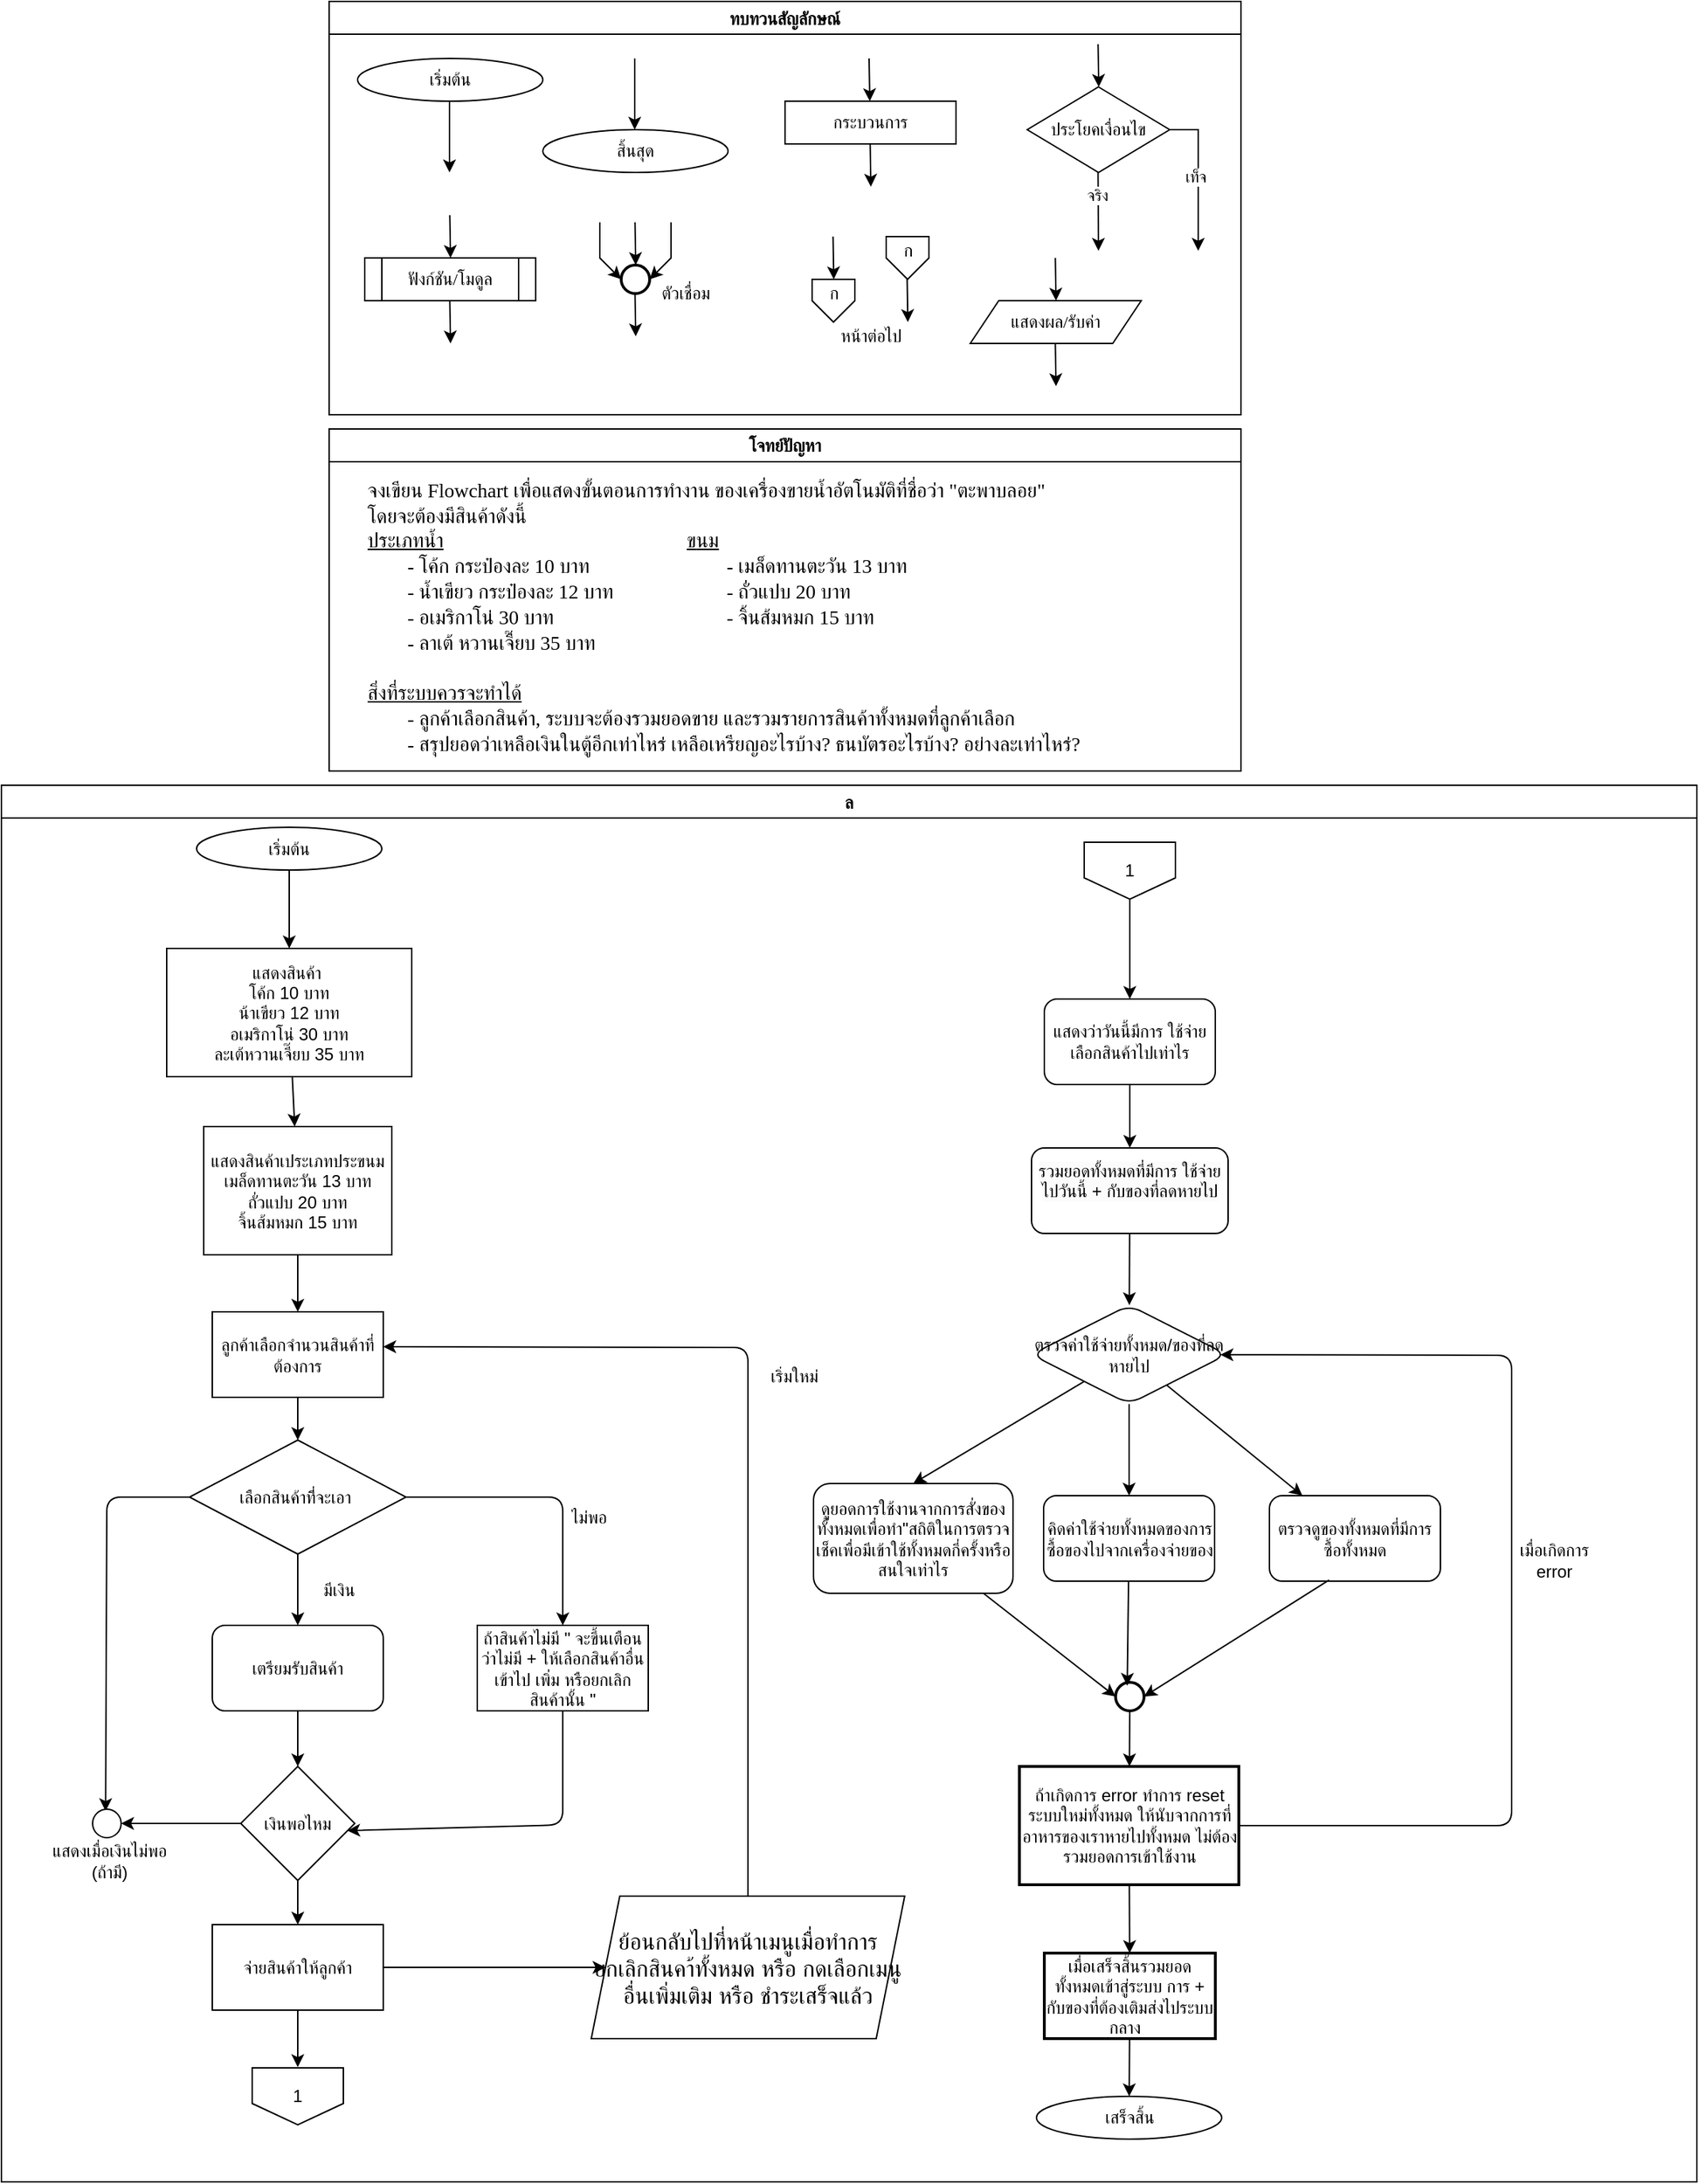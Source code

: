 <mxfile>
    <diagram id="C5RBs43oDa-KdzZeNtuy" name="Page-1">
        <mxGraphModel dx="3914" dy="1558" grid="1" gridSize="10" guides="1" tooltips="1" connect="1" arrows="1" fold="1" page="1" pageScale="1" pageWidth="827" pageHeight="1169" math="0" shadow="0">
            <root>
                <mxCell id="WIyWlLk6GJQsqaUBKTNV-0"/>
                <mxCell id="WIyWlLk6GJQsqaUBKTNV-1" parent="WIyWlLk6GJQsqaUBKTNV-0"/>
                <mxCell id="M7CGMbNuYNeq0SnUNNgH-6" value="ทบทวนสัญลักษณ์" style="swimlane;fontFamily=Sarabun;fontSource=https%3A%2F%2Ffonts.googleapis.com%2Fcss%3Ffamily%3DSarabun;" parent="WIyWlLk6GJQsqaUBKTNV-1" vertex="1">
                    <mxGeometry x="-720" y="20" width="640" height="290" as="geometry"/>
                </mxCell>
                <mxCell id="M7CGMbNuYNeq0SnUNNgH-2" value="&lt;font data-font-src=&quot;https://fonts.googleapis.com/css?family=Sarabun&quot; face=&quot;Sarabun&quot;&gt;เริ่มต้น&lt;/font&gt;" style="ellipse;whiteSpace=wrap;html=1;" parent="M7CGMbNuYNeq0SnUNNgH-6" vertex="1">
                    <mxGeometry x="20" y="40" width="130" height="30" as="geometry"/>
                </mxCell>
                <mxCell id="M7CGMbNuYNeq0SnUNNgH-5" value="" style="endArrow=classic;html=1;rounded=0;" parent="M7CGMbNuYNeq0SnUNNgH-6" edge="1">
                    <mxGeometry width="50" height="50" relative="1" as="geometry">
                        <mxPoint x="84.5" y="70" as="sourcePoint"/>
                        <mxPoint x="84.5" y="120" as="targetPoint"/>
                    </mxGeometry>
                </mxCell>
                <mxCell id="M7CGMbNuYNeq0SnUNNgH-3" value="&lt;font face=&quot;Sarabun&quot;&gt;สิ้นสุด&lt;/font&gt;" style="ellipse;whiteSpace=wrap;html=1;" parent="M7CGMbNuYNeq0SnUNNgH-6" vertex="1">
                    <mxGeometry x="150" y="90" width="130" height="30" as="geometry"/>
                </mxCell>
                <mxCell id="M7CGMbNuYNeq0SnUNNgH-4" value="" style="endArrow=classic;html=1;rounded=0;" parent="M7CGMbNuYNeq0SnUNNgH-6" edge="1">
                    <mxGeometry width="50" height="50" relative="1" as="geometry">
                        <mxPoint x="214.5" y="40" as="sourcePoint"/>
                        <mxPoint x="214.5" y="90" as="targetPoint"/>
                    </mxGeometry>
                </mxCell>
                <mxCell id="mvioNwK95yMqdUQ73LqQ-0" value="กระบวนการ" style="rounded=0;whiteSpace=wrap;html=1;fontFamily=Sarabun;fontSource=https%3A%2F%2Ffonts.googleapis.com%2Fcss%3Ffamily%3DSarabun;" parent="M7CGMbNuYNeq0SnUNNgH-6" vertex="1">
                    <mxGeometry x="320" y="70" width="120" height="30" as="geometry"/>
                </mxCell>
                <mxCell id="mvioNwK95yMqdUQ73LqQ-1" value="" style="endArrow=classic;html=1;rounded=0;" parent="M7CGMbNuYNeq0SnUNNgH-6" edge="1">
                    <mxGeometry width="50" height="50" relative="1" as="geometry">
                        <mxPoint x="379" y="40" as="sourcePoint"/>
                        <mxPoint x="379.5" y="70" as="targetPoint"/>
                    </mxGeometry>
                </mxCell>
                <mxCell id="mvioNwK95yMqdUQ73LqQ-2" value="" style="endArrow=classic;html=1;rounded=0;" parent="M7CGMbNuYNeq0SnUNNgH-6" edge="1">
                    <mxGeometry width="50" height="50" relative="1" as="geometry">
                        <mxPoint x="379.75" y="100" as="sourcePoint"/>
                        <mxPoint x="380.25" y="130" as="targetPoint"/>
                    </mxGeometry>
                </mxCell>
                <mxCell id="mvioNwK95yMqdUQ73LqQ-3" value="ประโยคเงื่อนไข" style="rhombus;whiteSpace=wrap;html=1;fontFamily=Sarabun;fontSource=https%3A%2F%2Ffonts.googleapis.com%2Fcss%3Ffamily%3DSarabun;" parent="M7CGMbNuYNeq0SnUNNgH-6" vertex="1">
                    <mxGeometry x="490" y="60" width="100" height="60" as="geometry"/>
                </mxCell>
                <mxCell id="mvioNwK95yMqdUQ73LqQ-4" value="" style="endArrow=classic;html=1;rounded=0;" parent="M7CGMbNuYNeq0SnUNNgH-6" edge="1">
                    <mxGeometry width="50" height="50" relative="1" as="geometry">
                        <mxPoint x="539.71" y="30" as="sourcePoint"/>
                        <mxPoint x="540.21" y="60" as="targetPoint"/>
                    </mxGeometry>
                </mxCell>
                <mxCell id="mvioNwK95yMqdUQ73LqQ-5" value="" style="endArrow=classic;html=1;rounded=0;" parent="M7CGMbNuYNeq0SnUNNgH-6" edge="1">
                    <mxGeometry width="50" height="50" relative="1" as="geometry">
                        <mxPoint x="539.71" y="120" as="sourcePoint"/>
                        <mxPoint x="540" y="175" as="targetPoint"/>
                    </mxGeometry>
                </mxCell>
                <mxCell id="mvioNwK95yMqdUQ73LqQ-7" value="จริง" style="edgeLabel;html=1;align=center;verticalAlign=middle;resizable=0;points=[];fontFamily=Sarabun;fontSource=https%3A%2F%2Ffonts.googleapis.com%2Fcss%3Ffamily%3DSarabun;" parent="mvioNwK95yMqdUQ73LqQ-5" vertex="1" connectable="0">
                    <mxGeometry x="-0.414" y="-1" relative="1" as="geometry">
                        <mxPoint as="offset"/>
                    </mxGeometry>
                </mxCell>
                <mxCell id="mvioNwK95yMqdUQ73LqQ-6" value="" style="endArrow=classic;html=1;rounded=0;exitX=1;exitY=0.5;exitDx=0;exitDy=0;" parent="M7CGMbNuYNeq0SnUNNgH-6" source="mvioNwK95yMqdUQ73LqQ-3" edge="1">
                    <mxGeometry width="50" height="50" relative="1" as="geometry">
                        <mxPoint x="620" y="95" as="sourcePoint"/>
                        <mxPoint x="610" y="175" as="targetPoint"/>
                        <Array as="points">
                            <mxPoint x="610" y="90"/>
                        </Array>
                    </mxGeometry>
                </mxCell>
                <mxCell id="mvioNwK95yMqdUQ73LqQ-8" value="&lt;font data-font-src=&quot;https://fonts.googleapis.com/css?family=Sarabun&quot; face=&quot;Sarabun&quot;&gt;เท็จ&lt;/font&gt;" style="edgeLabel;html=1;align=center;verticalAlign=middle;resizable=0;points=[];" parent="mvioNwK95yMqdUQ73LqQ-6" vertex="1" connectable="0">
                    <mxGeometry x="-0.002" y="-2" relative="1" as="geometry">
                        <mxPoint as="offset"/>
                    </mxGeometry>
                </mxCell>
                <mxCell id="mvioNwK95yMqdUQ73LqQ-9" value="&lt;font data-font-src=&quot;https://fonts.googleapis.com/css?family=Sarabun&quot; face=&quot;Sarabun&quot;&gt;ฟังก์ชัน/โมดูล&lt;/font&gt;" style="shape=process;whiteSpace=wrap;html=1;backgroundOutline=1;" parent="M7CGMbNuYNeq0SnUNNgH-6" vertex="1">
                    <mxGeometry x="25" y="180" width="120" height="30" as="geometry"/>
                </mxCell>
                <mxCell id="mvioNwK95yMqdUQ73LqQ-11" value="" style="endArrow=classic;html=1;rounded=0;" parent="M7CGMbNuYNeq0SnUNNgH-6" edge="1">
                    <mxGeometry width="50" height="50" relative="1" as="geometry">
                        <mxPoint x="84.71" y="150" as="sourcePoint"/>
                        <mxPoint x="85.21" y="180" as="targetPoint"/>
                    </mxGeometry>
                </mxCell>
                <mxCell id="mvioNwK95yMqdUQ73LqQ-12" value="" style="endArrow=classic;html=1;rounded=0;" parent="M7CGMbNuYNeq0SnUNNgH-6" edge="1">
                    <mxGeometry width="50" height="50" relative="1" as="geometry">
                        <mxPoint x="84.71" y="210" as="sourcePoint"/>
                        <mxPoint x="85.21" y="240" as="targetPoint"/>
                    </mxGeometry>
                </mxCell>
                <mxCell id="mvioNwK95yMqdUQ73LqQ-13" value="" style="strokeWidth=2;html=1;shape=mxgraph.flowchart.start_2;whiteSpace=wrap;" parent="M7CGMbNuYNeq0SnUNNgH-6" vertex="1">
                    <mxGeometry x="205" y="185" width="20" height="20" as="geometry"/>
                </mxCell>
                <mxCell id="mvioNwK95yMqdUQ73LqQ-16" value="" style="endArrow=classic;html=1;rounded=0;" parent="M7CGMbNuYNeq0SnUNNgH-6" edge="1">
                    <mxGeometry width="50" height="50" relative="1" as="geometry">
                        <mxPoint x="214.71" y="155" as="sourcePoint"/>
                        <mxPoint x="215.21" y="185" as="targetPoint"/>
                    </mxGeometry>
                </mxCell>
                <mxCell id="mvioNwK95yMqdUQ73LqQ-17" value="" style="endArrow=classic;html=1;rounded=0;entryX=0;entryY=0.5;entryDx=0;entryDy=0;entryPerimeter=0;" parent="M7CGMbNuYNeq0SnUNNgH-6" target="mvioNwK95yMqdUQ73LqQ-13" edge="1">
                    <mxGeometry width="50" height="50" relative="1" as="geometry">
                        <mxPoint x="190.0" y="155" as="sourcePoint"/>
                        <mxPoint x="190.5" y="185" as="targetPoint"/>
                        <Array as="points">
                            <mxPoint x="190" y="180"/>
                        </Array>
                    </mxGeometry>
                </mxCell>
                <mxCell id="mvioNwK95yMqdUQ73LqQ-18" value="" style="endArrow=classic;html=1;rounded=0;entryX=1;entryY=0.5;entryDx=0;entryDy=0;entryPerimeter=0;" parent="M7CGMbNuYNeq0SnUNNgH-6" target="mvioNwK95yMqdUQ73LqQ-13" edge="1">
                    <mxGeometry width="50" height="50" relative="1" as="geometry">
                        <mxPoint x="240.0" y="155" as="sourcePoint"/>
                        <mxPoint x="240.5" y="185" as="targetPoint"/>
                        <Array as="points">
                            <mxPoint x="240" y="180"/>
                        </Array>
                    </mxGeometry>
                </mxCell>
                <mxCell id="mvioNwK95yMqdUQ73LqQ-19" value="" style="endArrow=classic;html=1;rounded=0;" parent="M7CGMbNuYNeq0SnUNNgH-6" edge="1">
                    <mxGeometry width="50" height="50" relative="1" as="geometry">
                        <mxPoint x="214.71" y="205" as="sourcePoint"/>
                        <mxPoint x="215.21" y="235" as="targetPoint"/>
                    </mxGeometry>
                </mxCell>
                <mxCell id="mvioNwK95yMqdUQ73LqQ-20" value="&lt;font data-font-src=&quot;https://fonts.googleapis.com/css?family=Sarabun&quot; face=&quot;Sarabun&quot;&gt;ตัวเชื่อม&lt;/font&gt;" style="text;html=1;align=center;verticalAlign=middle;resizable=0;points=[];autosize=1;strokeColor=none;fillColor=none;" parent="M7CGMbNuYNeq0SnUNNgH-6" vertex="1">
                    <mxGeometry x="220" y="190" width="60" height="30" as="geometry"/>
                </mxCell>
                <mxCell id="mvioNwK95yMqdUQ73LqQ-25" value="" style="endArrow=classic;html=1;rounded=0;" parent="M7CGMbNuYNeq0SnUNNgH-6" edge="1">
                    <mxGeometry width="50" height="50" relative="1" as="geometry">
                        <mxPoint x="353.71" y="165" as="sourcePoint"/>
                        <mxPoint x="354.21" y="195" as="targetPoint"/>
                    </mxGeometry>
                </mxCell>
                <mxCell id="mvioNwK95yMqdUQ73LqQ-21" value="" style="verticalLabelPosition=bottom;verticalAlign=top;html=1;shape=offPageConnector;rounded=0;size=0.5;" parent="M7CGMbNuYNeq0SnUNNgH-6" vertex="1">
                    <mxGeometry x="339" y="195" width="30" height="30" as="geometry"/>
                </mxCell>
                <mxCell id="mvioNwK95yMqdUQ73LqQ-26" value="" style="endArrow=classic;html=1;rounded=0;" parent="M7CGMbNuYNeq0SnUNNgH-6" edge="1">
                    <mxGeometry width="50" height="50" relative="1" as="geometry">
                        <mxPoint x="405.71" y="195" as="sourcePoint"/>
                        <mxPoint x="406.21" y="225" as="targetPoint"/>
                    </mxGeometry>
                </mxCell>
                <mxCell id="mvioNwK95yMqdUQ73LqQ-27" value="" style="verticalLabelPosition=bottom;verticalAlign=top;html=1;shape=offPageConnector;rounded=0;size=0.5;" parent="M7CGMbNuYNeq0SnUNNgH-6" vertex="1">
                    <mxGeometry x="391" y="165" width="30" height="30" as="geometry"/>
                </mxCell>
                <mxCell id="mvioNwK95yMqdUQ73LqQ-28" value="หน้าต่อไป" style="text;html=1;align=center;verticalAlign=middle;resizable=0;points=[];autosize=1;strokeColor=none;fillColor=none;fontFamily=Sarabun;fontSource=https%3A%2F%2Ffonts.googleapis.com%2Fcss%3Ffamily%3DSarabun;" parent="M7CGMbNuYNeq0SnUNNgH-6" vertex="1">
                    <mxGeometry x="345" y="220" width="70" height="30" as="geometry"/>
                </mxCell>
                <mxCell id="mvioNwK95yMqdUQ73LqQ-29" value="ก" style="text;html=1;align=center;verticalAlign=middle;resizable=0;points=[];autosize=1;strokeColor=none;fillColor=none;fontFamily=Sarabun;fontSource=https%3A%2F%2Ffonts.googleapis.com%2Fcss%3Ffamily%3DSarabun;" parent="M7CGMbNuYNeq0SnUNNgH-6" vertex="1">
                    <mxGeometry x="339" y="190" width="30" height="30" as="geometry"/>
                </mxCell>
                <mxCell id="mvioNwK95yMqdUQ73LqQ-30" value="ก" style="text;html=1;align=center;verticalAlign=middle;resizable=0;points=[];autosize=1;strokeColor=none;fillColor=none;fontFamily=Sarabun;fontSource=https%3A%2F%2Ffonts.googleapis.com%2Fcss%3Ffamily%3DSarabun;" parent="M7CGMbNuYNeq0SnUNNgH-6" vertex="1">
                    <mxGeometry x="391" y="160" width="30" height="30" as="geometry"/>
                </mxCell>
                <mxCell id="mvioNwK95yMqdUQ73LqQ-32" value="แสดงผล/รับค่า" style="shape=parallelogram;perimeter=parallelogramPerimeter;whiteSpace=wrap;html=1;fixedSize=1;fontFamily=Sarabun;fontSource=https%3A%2F%2Ffonts.googleapis.com%2Fcss%3Ffamily%3DSarabun;" parent="M7CGMbNuYNeq0SnUNNgH-6" vertex="1">
                    <mxGeometry x="450" y="210" width="120" height="30" as="geometry"/>
                </mxCell>
                <mxCell id="mvioNwK95yMqdUQ73LqQ-33" value="" style="endArrow=classic;html=1;rounded=0;" parent="M7CGMbNuYNeq0SnUNNgH-6" edge="1">
                    <mxGeometry width="50" height="50" relative="1" as="geometry">
                        <mxPoint x="509.71" y="180" as="sourcePoint"/>
                        <mxPoint x="510.21" y="210" as="targetPoint"/>
                    </mxGeometry>
                </mxCell>
                <mxCell id="mvioNwK95yMqdUQ73LqQ-34" value="" style="endArrow=classic;html=1;rounded=0;" parent="M7CGMbNuYNeq0SnUNNgH-6" edge="1">
                    <mxGeometry width="50" height="50" relative="1" as="geometry">
                        <mxPoint x="509.71" y="240" as="sourcePoint"/>
                        <mxPoint x="510.21" y="270" as="targetPoint"/>
                    </mxGeometry>
                </mxCell>
                <mxCell id="mvioNwK95yMqdUQ73LqQ-36" value="ล" style="swimlane;fontFamily=Sarabun;fontSource=https%3A%2F%2Ffonts.googleapis.com%2Fcss%3Ffamily%3DSarabun;" parent="WIyWlLk6GJQsqaUBKTNV-1" vertex="1">
                    <mxGeometry x="-950" y="570" width="1190" height="980" as="geometry"/>
                </mxCell>
                <mxCell id="78" value="" style="edgeStyle=none;html=1;" parent="mvioNwK95yMqdUQ73LqQ-36" source="mvioNwK95yMqdUQ73LqQ-35" target="39" edge="1">
                    <mxGeometry relative="1" as="geometry"/>
                </mxCell>
                <mxCell id="mvioNwK95yMqdUQ73LqQ-35" value="&lt;font data-font-src=&quot;https://fonts.googleapis.com/css?family=Sarabun&quot; face=&quot;Sarabun&quot;&gt;เริ่มต้น&lt;/font&gt;" style="ellipse;whiteSpace=wrap;html=1;" parent="mvioNwK95yMqdUQ73LqQ-36" vertex="1">
                    <mxGeometry x="137" y="29.5" width="130" height="30" as="geometry"/>
                </mxCell>
                <mxCell id="42" value="" style="edgeStyle=none;html=1;" parent="mvioNwK95yMqdUQ73LqQ-36" source="39" target="41" edge="1">
                    <mxGeometry relative="1" as="geometry"/>
                </mxCell>
                <mxCell id="39" value="แสดงสินค้า&amp;nbsp;&lt;div&gt;โค้ก 10 บาท&lt;/div&gt;&lt;div&gt;น้าเขียว 12 บาท&lt;/div&gt;&lt;div&gt;อเมริกาโน่ 30 บาท&lt;/div&gt;&lt;div&gt;ละเต้หวานเจี๊ยบ 35 บาท&lt;/div&gt;" style="whiteSpace=wrap;html=1;" parent="mvioNwK95yMqdUQ73LqQ-36" vertex="1">
                    <mxGeometry x="116" y="114.5" width="172" height="90" as="geometry"/>
                </mxCell>
                <mxCell id="45" value="" style="edgeStyle=none;html=1;entryX=0.5;entryY=0;entryDx=0;entryDy=0;" parent="mvioNwK95yMqdUQ73LqQ-36" source="41" target="52" edge="1">
                    <mxGeometry relative="1" as="geometry">
                        <mxPoint x="208" y="369.5" as="targetPoint"/>
                    </mxGeometry>
                </mxCell>
                <mxCell id="41" value="แสดงสินค้าเประเภทประขนม&lt;div&gt;เมล็ดทานตะวัน 13 บาท&lt;/div&gt;&lt;div&gt;ถั่วแปบ 20 บาท&lt;/div&gt;&lt;div&gt;จิ้นส้มหมก 15 บาท&lt;/div&gt;" style="whiteSpace=wrap;html=1;" parent="mvioNwK95yMqdUQ73LqQ-36" vertex="1">
                    <mxGeometry x="142" y="239.5" width="132" height="90" as="geometry"/>
                </mxCell>
                <mxCell id="50" value="" style="edgeStyle=none;html=1;" parent="mvioNwK95yMqdUQ73LqQ-36" source="44" target="49" edge="1">
                    <mxGeometry relative="1" as="geometry"/>
                </mxCell>
                <mxCell id="56" value="" style="edgeStyle=none;html=1;entryX=0.5;entryY=0;entryDx=0;entryDy=0;" parent="mvioNwK95yMqdUQ73LqQ-36" source="44" target="46" edge="1">
                    <mxGeometry relative="1" as="geometry">
                        <mxPoint x="440" y="499.5" as="targetPoint"/>
                        <Array as="points">
                            <mxPoint x="394" y="499.5"/>
                        </Array>
                    </mxGeometry>
                </mxCell>
                <mxCell id="64" style="edgeStyle=none;html=1;exitX=0;exitY=0.5;exitDx=0;exitDy=0;entryX=0.456;entryY=0.067;entryDx=0;entryDy=0;entryPerimeter=0;" parent="mvioNwK95yMqdUQ73LqQ-36" source="44" target="66" edge="1">
                    <mxGeometry relative="1" as="geometry">
                        <mxPoint x="132" y="719.5" as="targetPoint"/>
                        <Array as="points">
                            <mxPoint x="74" y="499.5"/>
                        </Array>
                    </mxGeometry>
                </mxCell>
                <mxCell id="44" value="เลือกสินค้าทีี่จะเอา&amp;nbsp;" style="rhombus;whiteSpace=wrap;html=1;" parent="mvioNwK95yMqdUQ73LqQ-36" vertex="1">
                    <mxGeometry x="132" y="459.5" width="152" height="80" as="geometry"/>
                </mxCell>
                <mxCell id="59" value="" style="edgeStyle=none;html=1;entryX=0.934;entryY=0.563;entryDx=0;entryDy=0;entryPerimeter=0;" parent="mvioNwK95yMqdUQ73LqQ-36" source="46" target="57" edge="1">
                    <mxGeometry relative="1" as="geometry">
                        <mxPoint x="394" y="729.5" as="targetPoint"/>
                        <Array as="points">
                            <mxPoint x="394" y="729.5"/>
                        </Array>
                    </mxGeometry>
                </mxCell>
                <mxCell id="46" value="ถ้าสินค้าไม่มี &quot; จะขึ้นเตือนว่าไม่มี + ให้เลือกสินค้าอื่นเข้าไป เพิ่ม หรือยกเลิกสินค้านั้น &quot;" style="whiteSpace=wrap;html=1;" parent="mvioNwK95yMqdUQ73LqQ-36" vertex="1">
                    <mxGeometry x="334" y="589.5" width="120" height="60" as="geometry"/>
                </mxCell>
                <mxCell id="48" value="ไม่พอ" style="text;strokeColor=none;fillColor=none;align=left;verticalAlign=middle;spacingLeft=4;spacingRight=4;overflow=hidden;points=[[0,0.5],[1,0.5]];portConstraint=eastwest;rotatable=0;whiteSpace=wrap;html=1;" parent="mvioNwK95yMqdUQ73LqQ-36" vertex="1">
                    <mxGeometry x="394" y="498.5" width="80" height="30" as="geometry"/>
                </mxCell>
                <mxCell id="63" value="" style="edgeStyle=none;html=1;" parent="mvioNwK95yMqdUQ73LqQ-36" source="49" target="57" edge="1">
                    <mxGeometry relative="1" as="geometry"/>
                </mxCell>
                <mxCell id="49" value="เตรียมรับสินค้า" style="rounded=1;whiteSpace=wrap;html=1;" parent="mvioNwK95yMqdUQ73LqQ-36" vertex="1">
                    <mxGeometry x="148" y="589.5" width="120" height="60" as="geometry"/>
                </mxCell>
                <mxCell id="51" value="มีเงิน" style="text;strokeColor=none;fillColor=none;align=left;verticalAlign=middle;spacingLeft=4;spacingRight=4;overflow=hidden;points=[[0,0.5],[1,0.5]];portConstraint=eastwest;rotatable=0;whiteSpace=wrap;html=1;" parent="mvioNwK95yMqdUQ73LqQ-36" vertex="1">
                    <mxGeometry x="220" y="549.5" width="80" height="30" as="geometry"/>
                </mxCell>
                <mxCell id="53" value="" style="edgeStyle=none;html=1;" parent="mvioNwK95yMqdUQ73LqQ-36" source="52" target="44" edge="1">
                    <mxGeometry relative="1" as="geometry"/>
                </mxCell>
                <mxCell id="52" value="ลูกค้าเลือกจำนวนสินค้าที่ต้องการ" style="rounded=0;whiteSpace=wrap;html=1;" parent="mvioNwK95yMqdUQ73LqQ-36" vertex="1">
                    <mxGeometry x="148" y="369.5" width="120" height="60" as="geometry"/>
                </mxCell>
                <mxCell id="65" style="edgeStyle=none;html=1;exitX=0;exitY=0.5;exitDx=0;exitDy=0;entryX=1;entryY=0.5;entryDx=0;entryDy=0;" parent="mvioNwK95yMqdUQ73LqQ-36" source="57" target="66" edge="1">
                    <mxGeometry relative="1" as="geometry">
                        <mxPoint x="134" y="728.362" as="targetPoint"/>
                    </mxGeometry>
                </mxCell>
                <mxCell id="70" value="" style="edgeStyle=none;html=1;" parent="mvioNwK95yMqdUQ73LqQ-36" source="57" target="69" edge="1">
                    <mxGeometry relative="1" as="geometry"/>
                </mxCell>
                <mxCell id="57" value="เงินพอไหม" style="rhombus;whiteSpace=wrap;html=1;rounded=0;" parent="mvioNwK95yMqdUQ73LqQ-36" vertex="1">
                    <mxGeometry x="168" y="688.5" width="80" height="80" as="geometry"/>
                </mxCell>
                <mxCell id="66" value="" style="ellipse;whiteSpace=wrap;html=1;aspect=fixed;" parent="mvioNwK95yMqdUQ73LqQ-36" vertex="1">
                    <mxGeometry x="64" y="718.5" width="20" height="20" as="geometry"/>
                </mxCell>
                <mxCell id="68" value="แสดงเมื่อเงินไม่พอ&lt;br&gt;(ถ้ามี)" style="text;html=1;align=center;verticalAlign=middle;whiteSpace=wrap;rounded=0;" parent="mvioNwK95yMqdUQ73LqQ-36" vertex="1">
                    <mxGeometry x="20" y="749.5" width="112" height="11" as="geometry"/>
                </mxCell>
                <mxCell id="72" value="" style="edgeStyle=none;html=1;" parent="mvioNwK95yMqdUQ73LqQ-36" source="69" target="71" edge="1">
                    <mxGeometry relative="1" as="geometry"/>
                </mxCell>
                <mxCell id="76" value="" style="edgeStyle=none;html=1;" parent="mvioNwK95yMqdUQ73LqQ-36" source="69" edge="1">
                    <mxGeometry relative="1" as="geometry">
                        <mxPoint x="208" y="899.5" as="targetPoint"/>
                    </mxGeometry>
                </mxCell>
                <mxCell id="69" value="จ่ายสินค้าให้ลูกค้า" style="whiteSpace=wrap;html=1;rounded=0;" parent="mvioNwK95yMqdUQ73LqQ-36" vertex="1">
                    <mxGeometry x="148" y="799.5" width="120" height="60" as="geometry"/>
                </mxCell>
                <mxCell id="73" style="edgeStyle=none;html=1;exitX=0.5;exitY=0;exitDx=0;exitDy=0;" parent="mvioNwK95yMqdUQ73LqQ-36" source="71" edge="1">
                    <mxGeometry relative="1" as="geometry">
                        <mxPoint x="268" y="394" as="targetPoint"/>
                        <mxPoint x="368.19" y="768.5" as="sourcePoint"/>
                        <Array as="points">
                            <mxPoint x="524" y="394.5"/>
                        </Array>
                    </mxGeometry>
                </mxCell>
                <mxCell id="71" value="&lt;font style=&quot;font-size: 16px;&quot;&gt;ย้อนกลับไปที่หน้าเมนูเมื่อทำการยกเลิกสินคา้ทั้งหมด หรือ กดเลือกเมนูอื่นเพิ่มเติม หรือ ชำระเสร็จแล้ว&lt;/font&gt;" style="shape=parallelogram;perimeter=parallelogramPerimeter;whiteSpace=wrap;html=1;fixedSize=1;rounded=0;" parent="mvioNwK95yMqdUQ73LqQ-36" vertex="1">
                    <mxGeometry x="414" y="779.5" width="220" height="100" as="geometry"/>
                </mxCell>
                <mxCell id="74" value="เริ่มใหม่" style="text;strokeColor=none;fillColor=none;align=left;verticalAlign=middle;spacingLeft=4;spacingRight=4;overflow=hidden;points=[[0,0.5],[1,0.5]];portConstraint=eastwest;rotatable=0;whiteSpace=wrap;html=1;" parent="mvioNwK95yMqdUQ73LqQ-36" vertex="1">
                    <mxGeometry x="534" y="399.5" width="80" height="30" as="geometry"/>
                </mxCell>
                <mxCell id="80" value="1" style="shape=offPageConnector;whiteSpace=wrap;html=1;" parent="mvioNwK95yMqdUQ73LqQ-36" vertex="1">
                    <mxGeometry x="176" y="900" width="64" height="40" as="geometry"/>
                </mxCell>
                <mxCell id="83" value="" style="edgeStyle=none;html=1;" parent="mvioNwK95yMqdUQ73LqQ-36" source="81" target="82" edge="1">
                    <mxGeometry relative="1" as="geometry"/>
                </mxCell>
                <mxCell id="81" value="1" style="shape=offPageConnector;whiteSpace=wrap;html=1;" parent="mvioNwK95yMqdUQ73LqQ-36" vertex="1">
                    <mxGeometry x="760" y="40" width="64" height="40" as="geometry"/>
                </mxCell>
                <mxCell id="89" value="" style="edgeStyle=none;html=1;" parent="mvioNwK95yMqdUQ73LqQ-36" source="82" target="88" edge="1">
                    <mxGeometry relative="1" as="geometry"/>
                </mxCell>
                <mxCell id="82" value="แสดงว่าวันนี้มีการ ใช้จ่ายเลือกสินค้าไปเท่าไร" style="rounded=1;whiteSpace=wrap;html=1;" parent="mvioNwK95yMqdUQ73LqQ-36" vertex="1">
                    <mxGeometry x="732" y="150" width="120" height="60" as="geometry"/>
                </mxCell>
                <mxCell id="91" value="" style="edgeStyle=none;html=1;" parent="mvioNwK95yMqdUQ73LqQ-36" source="88" target="90" edge="1">
                    <mxGeometry relative="1" as="geometry"/>
                </mxCell>
                <mxCell id="88" value="&#xa;&lt;span style=&quot;color: rgb(0, 0, 0); font-family: Helvetica; font-size: 12px; font-style: normal; font-variant-ligatures: normal; font-variant-caps: normal; font-weight: 400; letter-spacing: normal; orphans: 2; text-align: center; text-indent: 0px; text-transform: none; widows: 2; word-spacing: 0px; -webkit-text-stroke-width: 0px; white-space: normal; background-color: rgb(251, 251, 251); text-decoration-thickness: initial; text-decoration-style: initial; text-decoration-color: initial; display: inline !important; float: none;&quot;&gt;รวมยอดทั้งหมดที่มีการ ใช้จ่ายไปวันนี้ + กับของที่ลดหายไป&lt;/span&gt;&#xa;&#xa;" style="whiteSpace=wrap;html=1;rounded=1;" parent="mvioNwK95yMqdUQ73LqQ-36" vertex="1">
                    <mxGeometry x="723" y="254.5" width="138" height="60" as="geometry"/>
                </mxCell>
                <mxCell id="93" value="" style="edgeStyle=none;html=1;" parent="mvioNwK95yMqdUQ73LqQ-36" source="90" target="92" edge="1">
                    <mxGeometry relative="1" as="geometry"/>
                </mxCell>
                <mxCell id="95" value="" style="edgeStyle=none;html=1;" parent="mvioNwK95yMqdUQ73LqQ-36" source="90" target="94" edge="1">
                    <mxGeometry relative="1" as="geometry"/>
                </mxCell>
                <mxCell id="97" value="" style="edgeStyle=none;html=1;entryX=0.5;entryY=0;entryDx=0;entryDy=0;" parent="mvioNwK95yMqdUQ73LqQ-36" source="90" target="98" edge="1">
                    <mxGeometry relative="1" as="geometry">
                        <mxPoint x="650" y="480" as="targetPoint"/>
                    </mxGeometry>
                </mxCell>
                <mxCell id="90" value="ตรวจค่าใช้จ่ายทั้งหมด/ของที่ลดหายไป" style="rhombus;whiteSpace=wrap;html=1;rounded=1;" parent="mvioNwK95yMqdUQ73LqQ-36" vertex="1">
                    <mxGeometry x="723" y="364.75" width="137" height="69.5" as="geometry"/>
                </mxCell>
                <mxCell id="92" value="ตรวจดูของทั้งหมดที่มีการซื้อทั้งหมด" style="whiteSpace=wrap;html=1;rounded=1;" parent="mvioNwK95yMqdUQ73LqQ-36" vertex="1">
                    <mxGeometry x="890" y="498.5" width="120" height="60" as="geometry"/>
                </mxCell>
                <mxCell id="94" value="คิดค่าใช้จ่ายทั้งหมดของการซื้อของไปจากเครื่องจ่ายของ" style="whiteSpace=wrap;html=1;rounded=1;" parent="mvioNwK95yMqdUQ73LqQ-36" vertex="1">
                    <mxGeometry x="731.5" y="498.5" width="120" height="60" as="geometry"/>
                </mxCell>
                <mxCell id="103" value="" style="edgeStyle=none;html=1;" parent="mvioNwK95yMqdUQ73LqQ-36" source="96" target="102" edge="1">
                    <mxGeometry relative="1" as="geometry"/>
                </mxCell>
                <mxCell id="96" value="" style="strokeWidth=2;html=1;shape=mxgraph.flowchart.start_2;whiteSpace=wrap;" parent="mvioNwK95yMqdUQ73LqQ-36" vertex="1">
                    <mxGeometry x="782" y="629.5" width="20" height="20" as="geometry"/>
                </mxCell>
                <mxCell id="98" value="ดูยอดการใช้งานจากการสั่งของทั้งหมดเพื่อทำ&quot;สถิติในการตรวจเช็คเพื่อมีเข้าใช้ทั้งหมดกี่ครั้งหรือสนใจเท่าไร" style="whiteSpace=wrap;html=1;rounded=1;" parent="mvioNwK95yMqdUQ73LqQ-36" vertex="1">
                    <mxGeometry x="570" y="490" width="140" height="77" as="geometry"/>
                </mxCell>
                <mxCell id="99" style="edgeStyle=none;html=1;entryX=0;entryY=0.5;entryDx=0;entryDy=0;entryPerimeter=0;" parent="mvioNwK95yMqdUQ73LqQ-36" source="98" target="96" edge="1">
                    <mxGeometry relative="1" as="geometry"/>
                </mxCell>
                <mxCell id="100" style="edgeStyle=none;html=1;entryX=0.409;entryY=0.119;entryDx=0;entryDy=0;entryPerimeter=0;" parent="mvioNwK95yMqdUQ73LqQ-36" source="94" target="96" edge="1">
                    <mxGeometry relative="1" as="geometry"/>
                </mxCell>
                <mxCell id="101" style="edgeStyle=none;html=1;entryX=1;entryY=0.5;entryDx=0;entryDy=0;entryPerimeter=0;exitX=0.349;exitY=0.987;exitDx=0;exitDy=0;exitPerimeter=0;" parent="mvioNwK95yMqdUQ73LqQ-36" source="92" target="96" edge="1">
                    <mxGeometry relative="1" as="geometry">
                        <mxPoint x="909.329" y="567" as="sourcePoint"/>
                        <mxPoint x="802.0" y="640.9" as="targetPoint"/>
                    </mxGeometry>
                </mxCell>
                <mxCell id="106" style="edgeStyle=none;html=1;entryX=0.968;entryY=0.501;entryDx=0;entryDy=0;entryPerimeter=0;" parent="mvioNwK95yMqdUQ73LqQ-36" source="102" target="90" edge="1">
                    <mxGeometry relative="1" as="geometry">
                        <Array as="points">
                            <mxPoint x="1060" y="730"/>
                            <mxPoint x="1060" y="400"/>
                        </Array>
                    </mxGeometry>
                </mxCell>
                <mxCell id="108" value="" style="edgeStyle=none;html=1;" parent="mvioNwK95yMqdUQ73LqQ-36" source="102" target="107" edge="1">
                    <mxGeometry relative="1" as="geometry"/>
                </mxCell>
                <mxCell id="102" value="ถ้าเกิดการ error ทำการ reset ระบบใหม่ทั้งหมด ให้นับจากการที่ อาหารของเราหายไปทั้งหมด ไม่ต้องรวมยอดการเข้าใช้งาน" style="whiteSpace=wrap;html=1;strokeWidth=2;" parent="mvioNwK95yMqdUQ73LqQ-36" vertex="1">
                    <mxGeometry x="714.5" y="688.5" width="154" height="83" as="geometry"/>
                </mxCell>
                <mxCell id="111" value="" style="edgeStyle=none;html=1;" parent="mvioNwK95yMqdUQ73LqQ-36" source="107" target="110" edge="1">
                    <mxGeometry relative="1" as="geometry"/>
                </mxCell>
                <mxCell id="107" value="เมื่อเสร็จสิ้นรวมยอดทั้งหมดเข้าสู่ระบบ การ + กับของที่ต้องเติมส่งไประบบกลาง&amp;nbsp;&amp;nbsp;" style="whiteSpace=wrap;html=1;strokeWidth=2;" parent="mvioNwK95yMqdUQ73LqQ-36" vertex="1">
                    <mxGeometry x="732" y="819.5" width="120" height="60" as="geometry"/>
                </mxCell>
                <mxCell id="110" value="&lt;font face=&quot;Sarabun&quot;&gt;เสร็จสิ้น&lt;/font&gt;" style="ellipse;whiteSpace=wrap;html=1;" parent="mvioNwK95yMqdUQ73LqQ-36" vertex="1">
                    <mxGeometry x="726.5" y="920" width="130" height="30" as="geometry"/>
                </mxCell>
                <mxCell id="112" value="เมื่อเกิดการ error" style="text;html=1;align=center;verticalAlign=middle;whiteSpace=wrap;rounded=0;" parent="mvioNwK95yMqdUQ73LqQ-36" vertex="1">
                    <mxGeometry x="1060" y="528.5" width="60" height="30" as="geometry"/>
                </mxCell>
                <mxCell id="mvioNwK95yMqdUQ73LqQ-70" value="&lt;font data-font-src=&quot;https://fonts.googleapis.com/css?family=Sarabun&quot; face=&quot;Sarabun&quot;&gt;โจทย์ปัญหา&lt;/font&gt;" style="swimlane;whiteSpace=wrap;html=1;" parent="WIyWlLk6GJQsqaUBKTNV-1" vertex="1">
                    <mxGeometry x="-720" y="320" width="640" height="240" as="geometry"/>
                </mxCell>
                <mxCell id="mvioNwK95yMqdUQ73LqQ-71" value="&lt;font data-font-src=&quot;https://fonts.googleapis.com/css?family=Sarabun&quot; face=&quot;Sarabun&quot; style=&quot;font-size: 14px;&quot;&gt;จงเขียน Flowchart เพื่อแสดงขั้นตอนการทำงาน ของเครื่องขายน้ำอัตโนมัติที่ชื่อว่า &quot;ตะพาบลอย&quot;&lt;br&gt;โดยจะต้องมีสินค้าดังนี้&lt;br&gt;&lt;u&gt;ประเภทน้ำ&lt;span style=&quot;white-space: pre;&quot;&gt;&#x9;&lt;/span&gt;&lt;span style=&quot;white-space: pre;&quot;&gt;&#x9;&lt;/span&gt;&lt;span style=&quot;white-space: pre;&quot;&gt;&#x9;&lt;/span&gt;&lt;span style=&quot;white-space: pre;&quot;&gt;&#x9;&lt;/span&gt;&lt;span style=&quot;white-space: pre;&quot;&gt;&#x9;&lt;/span&gt;&lt;span style=&quot;white-space: pre;&quot;&gt;&#x9;&lt;span style=&quot;white-space: pre;&quot;&gt;&#x9;&lt;/span&gt;ข&lt;/span&gt;นม&lt;/u&gt;&lt;br&gt;&lt;span style=&quot;white-space: pre;&quot;&gt;&#x9;&lt;/span&gt;- โค้ก กระป๋องละ 10 บาท&lt;span style=&quot;white-space: pre;&quot;&gt;&#x9;&lt;/span&gt;&lt;span style=&quot;white-space: pre;&quot;&gt;&#x9;&lt;/span&gt;&lt;span style=&quot;white-space: pre;&quot;&gt;&#x9;&lt;/span&gt;&lt;span style=&quot;white-space: pre;&quot;&gt;&#x9;&lt;/span&gt;- เมล็ดทานตะวัน 13 บาท&lt;br&gt;&lt;span style=&quot;white-space: pre;&quot;&gt;&#x9;&lt;/span&gt;- น้ำเขียว กระป๋องละ 12 บาท&lt;span style=&quot;white-space: pre;&quot;&gt;&#x9;&lt;/span&gt;&lt;span style=&quot;white-space: pre;&quot;&gt;&#x9;&lt;/span&gt;&lt;span style=&quot;white-space: pre;&quot;&gt;&#x9;&lt;/span&gt;- ถั่วแปบ 20 บาท&lt;br&gt;&lt;span style=&quot;white-space: pre;&quot;&gt;&#x9;&lt;/span&gt;- อเมริกาโน่ 30 บาท&lt;span style=&quot;white-space: pre;&quot;&gt;&#x9;&lt;/span&gt;&lt;span style=&quot;white-space: pre;&quot;&gt;&#x9;&lt;/span&gt;&lt;span style=&quot;white-space: pre;&quot;&gt;&#x9;&lt;/span&gt;&lt;span style=&quot;white-space: pre;&quot;&gt;&#x9;&lt;/span&gt;&lt;span style=&quot;white-space: pre;&quot;&gt;&#x9;&lt;/span&gt;- จิ้นส้มหมก 15 บาท&lt;br&gt;&lt;span style=&quot;white-space: pre;&quot;&gt;&#x9;&lt;/span&gt;- ลาเต้ หวานเจี๊ยบ 35 บาท&lt;span style=&quot;white-space: pre;&quot;&gt;&#x9;&lt;/span&gt;&lt;br&gt;&lt;br&gt;&lt;u&gt;สิ่งที่ระบบควรจะทำได้&lt;/u&gt;&lt;br&gt;&lt;span style=&quot;white-space: pre;&quot;&gt;&#x9;&lt;/span&gt;- ลูกค้าเลือกสินค้า, ระบบจะต้องรวมยอดขาย และรวมรายการสินค้าทั้งหมดที่ลูกค้าเลือก&lt;br&gt;&lt;span style=&quot;white-space: pre;&quot;&gt;&#x9;&lt;/span&gt;- สรุปยอดว่าเหลือเงินในตู้อีกเท่าไหร่ เหลือเหรียญอะไรบ้าง? ธนบัตรอะไรบ้าง? อย่างละเท่าไหร่?&lt;br&gt;&lt;br&gt;&lt;br&gt;&lt;/font&gt;" style="text;html=1;align=left;verticalAlign=middle;resizable=0;points=[];autosize=1;strokeColor=none;fillColor=none;fontSize=14;" parent="mvioNwK95yMqdUQ73LqQ-70" vertex="1">
                    <mxGeometry x="25" y="30" width="580" height="240" as="geometry"/>
                </mxCell>
            </root>
        </mxGraphModel>
    </diagram>
</mxfile>
